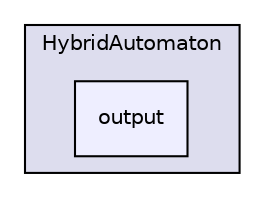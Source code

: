 digraph "/home/travis/build/hypro/hypro/src/hypro/datastructures/HybridAutomaton/output" {
  compound=true
  node [ fontsize="10", fontname="Helvetica"];
  edge [ labelfontsize="10", labelfontname="Helvetica"];
  subgraph clusterdir_fc0efe5d2249fba2a29c6d003d9b04e9 {
    graph [ bgcolor="#ddddee", pencolor="black", label="HybridAutomaton" fontname="Helvetica", fontsize="10", URL="dir_fc0efe5d2249fba2a29c6d003d9b04e9.html"]
  dir_f8eeed5867fcfb10b0a82b230e717047 [shape=box, label="output", style="filled", fillcolor="#eeeeff", pencolor="black", URL="dir_f8eeed5867fcfb10b0a82b230e717047.html"];
  }
}
